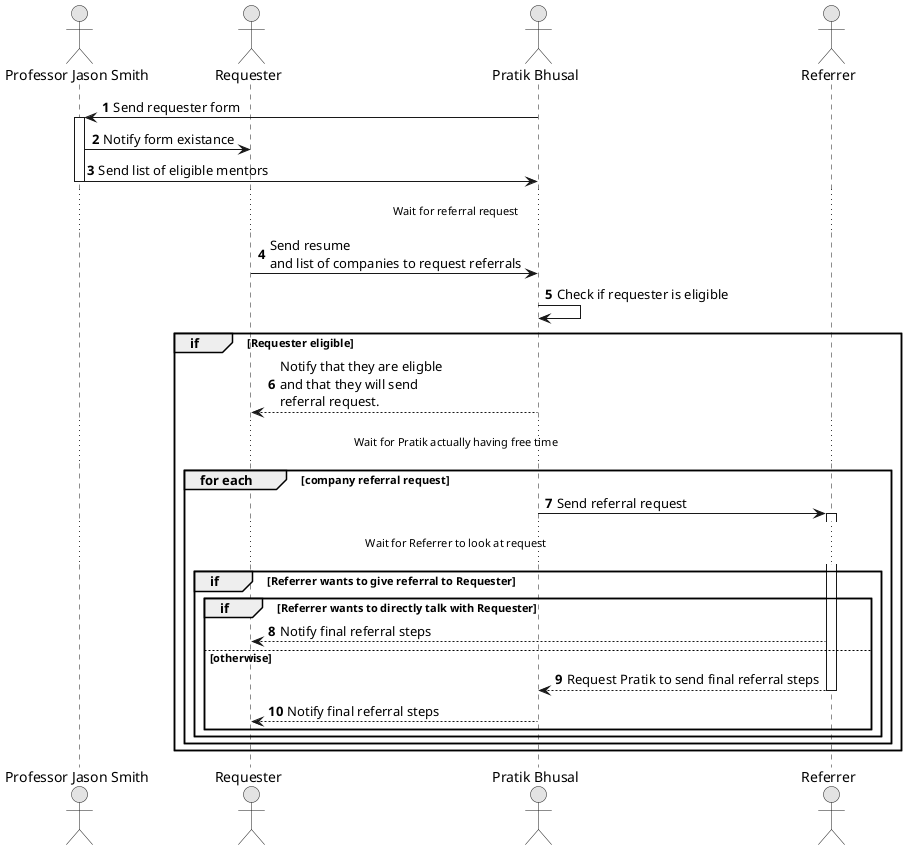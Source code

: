 @startuml
' Basic Configuration
skinparam monochrome true
skinparam shadowing false
autonumber

actor "Professor Jason Smith" as boss
actor "Requester" as requester
actor "Pratik Bhusal" as pratik
actor "Referrer" as referrer

pratik -> boss: Send requester form
activate boss

boss -> requester: Notify form existance

boss -> pratik: Send list of eligible mentors

deactivate boss

...Wait for referral request...

requester -> pratik: Send resume\nand list of companies to request referrals

pratik -> pratik: Check if requester is eligible


group if [Requester eligible]
    requester <-- pratik: Notify that they are eligble\nand that they will send\nreferral request.

    ...Wait for Pratik actually having free time...

    group for each [company referral request]
                pratik -> referrer: Send referral request
        activate referrer

        ...Wait for Referrer to look at request...
        group if [Referrer wants to give referral to Requester]
            group if [Referrer wants to directly talk with Requester]
                requester <-- referrer: Notify final referral steps
            else otherwise
                pratik <-- referrer: Request Pratik to send final referral steps
                deactivate referrer
                requester <-- pratik: Notify final referral steps
            end
        end
    end
end

@enduml
